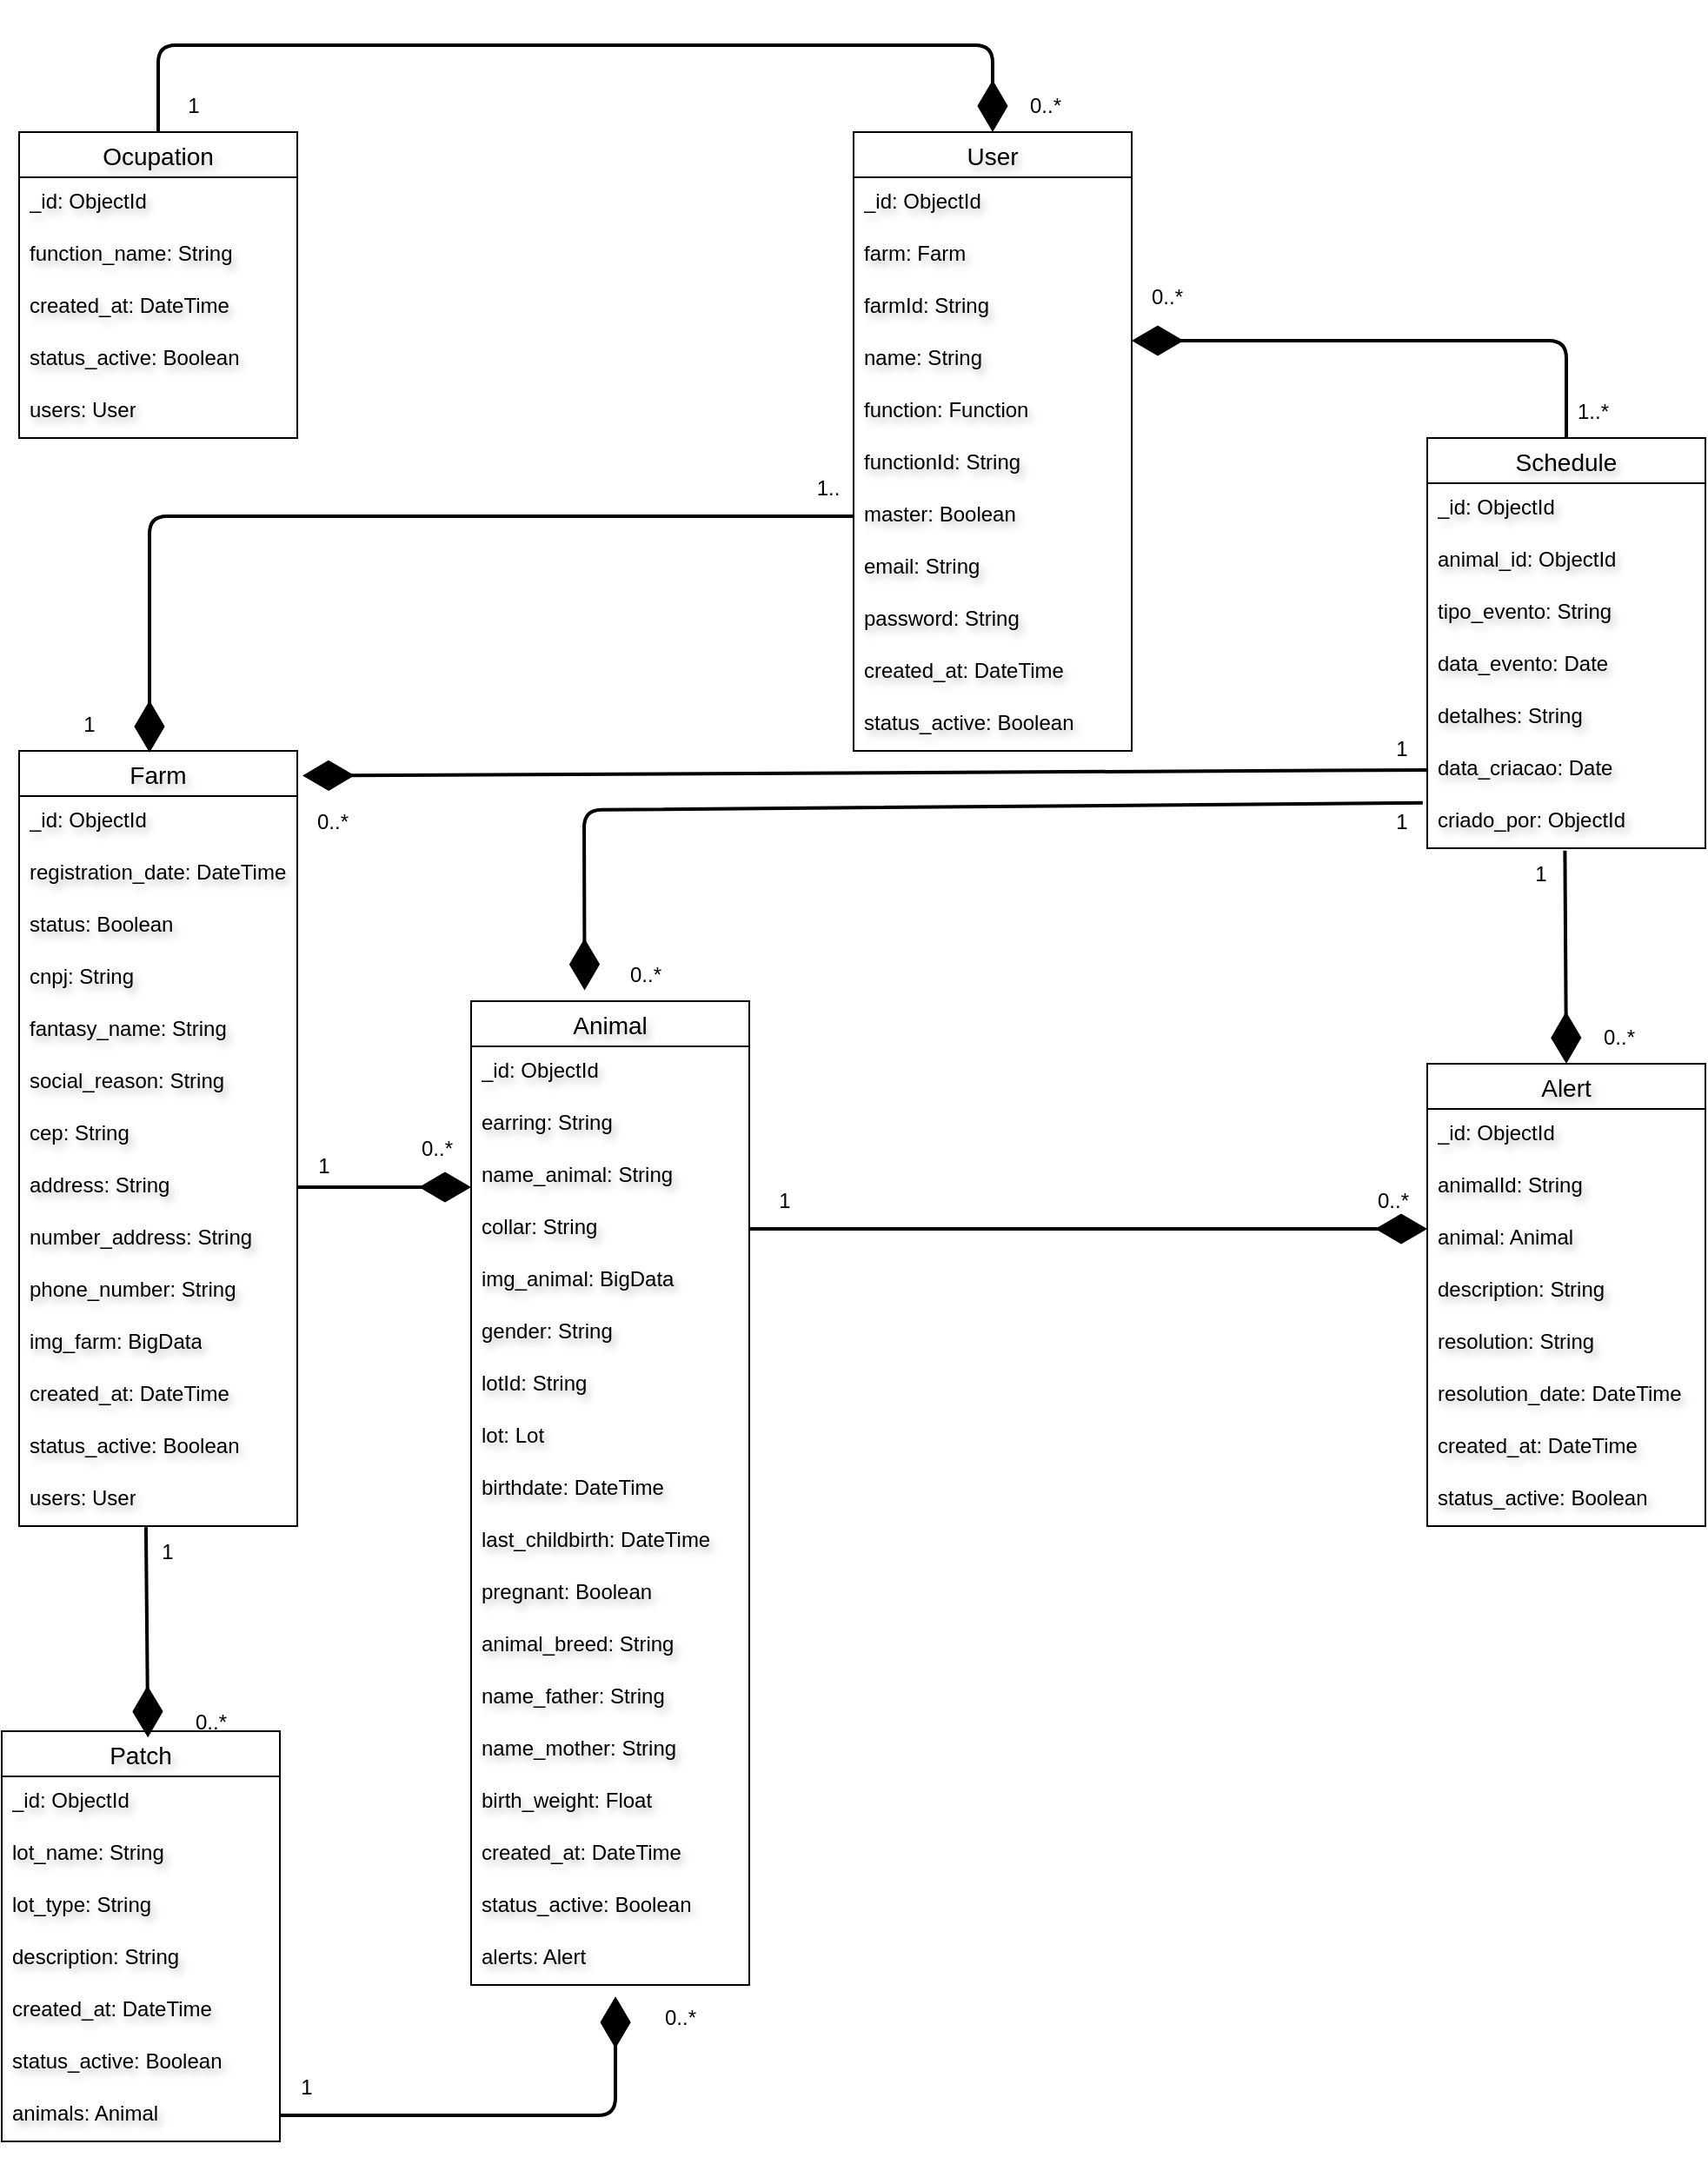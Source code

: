 <mxfile>
    <diagram id="p9DAhjfFWAVZi-SLFgsB" name="Page-1">
        <mxGraphModel dx="2205" dy="637" grid="1" gridSize="10" guides="1" tooltips="1" connect="1" arrows="1" fold="1" page="1" pageScale="1" pageWidth="850" pageHeight="1100" math="0" shadow="0">
            <root>
                <mxCell id="0"/>
                <mxCell id="1" parent="0"/>
                <mxCell id="2" value="User" style="swimlane;fontStyle=0;childLayout=stackLayout;horizontal=1;startSize=26;horizontalStack=0;resizeParent=1;resizeParentMax=0;resizeLast=0;collapsible=1;marginBottom=0;align=center;fontSize=14;textShadow=1;" parent="1" vertex="1">
                    <mxGeometry x="-160" y="90" width="160" height="356" as="geometry">
                        <mxRectangle x="170" y="80" width="70" height="30" as="alternateBounds"/>
                    </mxGeometry>
                </mxCell>
                <mxCell id="3" value="_id: ObjectId" style="text;strokeColor=none;fillColor=none;spacingLeft=4;spacingRight=4;overflow=hidden;rotatable=0;points=[[0,0.5],[1,0.5]];portConstraint=eastwest;fontSize=12;whiteSpace=wrap;html=1;textShadow=1;" parent="2" vertex="1">
                    <mxGeometry y="26" width="160" height="30" as="geometry"/>
                </mxCell>
                <mxCell id="4" value="farm: Farm" style="text;strokeColor=none;fillColor=none;spacingLeft=4;spacingRight=4;overflow=hidden;rotatable=0;points=[[0,0.5],[1,0.5]];portConstraint=eastwest;fontSize=12;whiteSpace=wrap;html=1;textShadow=1;" parent="2" vertex="1">
                    <mxGeometry y="56" width="160" height="30" as="geometry"/>
                </mxCell>
                <mxCell id="72" value="farmId: String" style="text;strokeColor=none;fillColor=none;spacingLeft=4;spacingRight=4;overflow=hidden;rotatable=0;points=[[0,0.5],[1,0.5]];portConstraint=eastwest;fontSize=12;whiteSpace=wrap;html=1;textShadow=1;" parent="2" vertex="1">
                    <mxGeometry y="86" width="160" height="30" as="geometry"/>
                </mxCell>
                <mxCell id="5" value="name: String" style="text;strokeColor=none;fillColor=none;spacingLeft=4;spacingRight=4;overflow=hidden;rotatable=0;points=[[0,0.5],[1,0.5]];portConstraint=eastwest;fontSize=12;whiteSpace=wrap;html=1;textShadow=1;" parent="2" vertex="1">
                    <mxGeometry y="116" width="160" height="30" as="geometry"/>
                </mxCell>
                <mxCell id="6" value="function: Function" style="text;strokeColor=none;fillColor=none;spacingLeft=4;spacingRight=4;overflow=hidden;rotatable=0;points=[[0,0.5],[1,0.5]];portConstraint=eastwest;fontSize=12;whiteSpace=wrap;html=1;textShadow=1;" parent="2" vertex="1">
                    <mxGeometry y="146" width="160" height="30" as="geometry"/>
                </mxCell>
                <mxCell id="73" value="functionId: String" style="text;strokeColor=none;fillColor=none;spacingLeft=4;spacingRight=4;overflow=hidden;rotatable=0;points=[[0,0.5],[1,0.5]];portConstraint=eastwest;fontSize=12;whiteSpace=wrap;html=1;textShadow=1;" parent="2" vertex="1">
                    <mxGeometry y="176" width="160" height="30" as="geometry"/>
                </mxCell>
                <mxCell id="7" value="master: Boolean" style="text;strokeColor=none;fillColor=none;spacingLeft=4;spacingRight=4;overflow=hidden;rotatable=0;points=[[0,0.5],[1,0.5]];portConstraint=eastwest;fontSize=12;whiteSpace=wrap;html=1;textShadow=1;" parent="2" vertex="1">
                    <mxGeometry y="206" width="160" height="30" as="geometry"/>
                </mxCell>
                <mxCell id="8" value="email: String" style="text;strokeColor=none;fillColor=none;spacingLeft=4;spacingRight=4;overflow=hidden;rotatable=0;points=[[0,0.5],[1,0.5]];portConstraint=eastwest;fontSize=12;whiteSpace=wrap;html=1;textShadow=1;" parent="2" vertex="1">
                    <mxGeometry y="236" width="160" height="30" as="geometry"/>
                </mxCell>
                <mxCell id="9" value="password: String" style="text;strokeColor=none;fillColor=none;spacingLeft=4;spacingRight=4;overflow=hidden;rotatable=0;points=[[0,0.5],[1,0.5]];portConstraint=eastwest;fontSize=12;whiteSpace=wrap;html=1;textShadow=1;" parent="2" vertex="1">
                    <mxGeometry y="266" width="160" height="30" as="geometry"/>
                </mxCell>
                <mxCell id="10" value="created_at: DateTime" style="text;strokeColor=none;fillColor=none;spacingLeft=4;spacingRight=4;overflow=hidden;rotatable=0;points=[[0,0.5],[1,0.5]];portConstraint=eastwest;fontSize=12;whiteSpace=wrap;html=1;textShadow=1;" parent="2" vertex="1">
                    <mxGeometry y="296" width="160" height="30" as="geometry"/>
                </mxCell>
                <mxCell id="11" value="status_active: Boolean" style="text;strokeColor=none;fillColor=none;spacingLeft=4;spacingRight=4;overflow=hidden;rotatable=0;points=[[0,0.5],[1,0.5]];portConstraint=eastwest;fontSize=12;whiteSpace=wrap;html=1;textShadow=1;" parent="2" vertex="1">
                    <mxGeometry y="326" width="160" height="30" as="geometry"/>
                </mxCell>
                <mxCell id="12" value="Farm" style="swimlane;fontStyle=0;childLayout=stackLayout;horizontal=1;startSize=26;horizontalStack=0;resizeParent=1;resizeParentMax=0;resizeLast=0;collapsible=1;marginBottom=0;align=center;fontSize=14;textShadow=1;" parent="1" vertex="1">
                    <mxGeometry x="-640" y="446" width="160" height="446" as="geometry"/>
                </mxCell>
                <mxCell id="13" value="_id: ObjectId" style="text;strokeColor=none;fillColor=none;spacingLeft=4;spacingRight=4;overflow=hidden;rotatable=0;points=[[0,0.5],[1,0.5]];portConstraint=eastwest;fontSize=12;whiteSpace=wrap;html=1;textShadow=1;" parent="12" vertex="1">
                    <mxGeometry y="26" width="160" height="30" as="geometry"/>
                </mxCell>
                <mxCell id="14" value="registration_date: DateTime" style="text;strokeColor=none;fillColor=none;spacingLeft=4;spacingRight=4;overflow=hidden;rotatable=0;points=[[0,0.5],[1,0.5]];portConstraint=eastwest;fontSize=12;whiteSpace=wrap;html=1;textShadow=1;" parent="12" vertex="1">
                    <mxGeometry y="56" width="160" height="30" as="geometry"/>
                </mxCell>
                <mxCell id="15" value="status: Boolean" style="text;strokeColor=none;fillColor=none;spacingLeft=4;spacingRight=4;overflow=hidden;rotatable=0;points=[[0,0.5],[1,0.5]];portConstraint=eastwest;fontSize=12;whiteSpace=wrap;html=1;textShadow=1;" parent="12" vertex="1">
                    <mxGeometry y="86" width="160" height="30" as="geometry"/>
                </mxCell>
                <mxCell id="16" value="cnpj: String" style="text;strokeColor=none;fillColor=none;spacingLeft=4;spacingRight=4;overflow=hidden;rotatable=0;points=[[0,0.5],[1,0.5]];portConstraint=eastwest;fontSize=12;whiteSpace=wrap;html=1;textShadow=1;" parent="12" vertex="1">
                    <mxGeometry y="116" width="160" height="30" as="geometry"/>
                </mxCell>
                <mxCell id="17" value="fantasy_name: String" style="text;strokeColor=none;fillColor=none;spacingLeft=4;spacingRight=4;overflow=hidden;rotatable=0;points=[[0,0.5],[1,0.5]];portConstraint=eastwest;fontSize=12;whiteSpace=wrap;html=1;textShadow=1;" parent="12" vertex="1">
                    <mxGeometry y="146" width="160" height="30" as="geometry"/>
                </mxCell>
                <mxCell id="18" value="social_reason: String" style="text;strokeColor=none;fillColor=none;spacingLeft=4;spacingRight=4;overflow=hidden;rotatable=0;points=[[0,0.5],[1,0.5]];portConstraint=eastwest;fontSize=12;whiteSpace=wrap;html=1;textShadow=1;" parent="12" vertex="1">
                    <mxGeometry y="176" width="160" height="30" as="geometry"/>
                </mxCell>
                <mxCell id="19" value="cep: String" style="text;strokeColor=none;fillColor=none;spacingLeft=4;spacingRight=4;overflow=hidden;rotatable=0;points=[[0,0.5],[1,0.5]];portConstraint=eastwest;fontSize=12;whiteSpace=wrap;html=1;textShadow=1;" parent="12" vertex="1">
                    <mxGeometry y="206" width="160" height="30" as="geometry"/>
                </mxCell>
                <mxCell id="20" value="address: String" style="text;strokeColor=none;fillColor=none;spacingLeft=4;spacingRight=4;overflow=hidden;rotatable=0;points=[[0,0.5],[1,0.5]];portConstraint=eastwest;fontSize=12;whiteSpace=wrap;html=1;textShadow=1;" parent="12" vertex="1">
                    <mxGeometry y="236" width="160" height="30" as="geometry"/>
                </mxCell>
                <mxCell id="21" value="number_address: String" style="text;strokeColor=none;fillColor=none;spacingLeft=4;spacingRight=4;overflow=hidden;rotatable=0;points=[[0,0.5],[1,0.5]];portConstraint=eastwest;fontSize=12;whiteSpace=wrap;html=1;textShadow=1;" parent="12" vertex="1">
                    <mxGeometry y="266" width="160" height="30" as="geometry"/>
                </mxCell>
                <mxCell id="22" value="phone_number: String" style="text;strokeColor=none;fillColor=none;spacingLeft=4;spacingRight=4;overflow=hidden;rotatable=0;points=[[0,0.5],[1,0.5]];portConstraint=eastwest;fontSize=12;whiteSpace=wrap;html=1;textShadow=1;" parent="12" vertex="1">
                    <mxGeometry y="296" width="160" height="30" as="geometry"/>
                </mxCell>
                <mxCell id="23" value="img_farm: BigData" style="text;strokeColor=none;fillColor=none;spacingLeft=4;spacingRight=4;overflow=hidden;rotatable=0;points=[[0,0.5],[1,0.5]];portConstraint=eastwest;fontSize=12;whiteSpace=wrap;html=1;textShadow=1;" parent="12" vertex="1">
                    <mxGeometry y="326" width="160" height="30" as="geometry"/>
                </mxCell>
                <mxCell id="24" value="created_at: DateTime" style="text;strokeColor=none;fillColor=none;spacingLeft=4;spacingRight=4;overflow=hidden;rotatable=0;points=[[0,0.5],[1,0.5]];portConstraint=eastwest;fontSize=12;whiteSpace=wrap;html=1;textShadow=1;" parent="12" vertex="1">
                    <mxGeometry y="356" width="160" height="30" as="geometry"/>
                </mxCell>
                <mxCell id="25" value="status_active: Boolean" style="text;strokeColor=none;fillColor=none;spacingLeft=4;spacingRight=4;overflow=hidden;rotatable=0;points=[[0,0.5],[1,0.5]];portConstraint=eastwest;fontSize=12;whiteSpace=wrap;html=1;textShadow=1;" parent="12" vertex="1">
                    <mxGeometry y="386" width="160" height="30" as="geometry"/>
                </mxCell>
                <mxCell id="75" value="users: User" style="text;strokeColor=none;fillColor=none;spacingLeft=4;spacingRight=4;overflow=hidden;rotatable=0;points=[[0,0.5],[1,0.5]];portConstraint=eastwest;fontSize=12;whiteSpace=wrap;html=1;textShadow=1;" parent="12" vertex="1">
                    <mxGeometry y="416" width="160" height="30" as="geometry"/>
                </mxCell>
                <mxCell id="26" value="Animal " style="swimlane;fontStyle=0;childLayout=stackLayout;horizontal=1;startSize=26;horizontalStack=0;resizeParent=1;resizeParentMax=0;resizeLast=0;collapsible=1;marginBottom=0;align=center;fontSize=14;textShadow=1;" parent="1" vertex="1">
                    <mxGeometry x="-380" y="590" width="160" height="566" as="geometry"/>
                </mxCell>
                <mxCell id="27" value="_id: ObjectId" style="text;strokeColor=none;fillColor=none;spacingLeft=4;spacingRight=4;overflow=hidden;rotatable=0;points=[[0,0.5],[1,0.5]];portConstraint=eastwest;fontSize=12;whiteSpace=wrap;html=1;textShadow=1;" parent="26" vertex="1">
                    <mxGeometry y="26" width="160" height="30" as="geometry"/>
                </mxCell>
                <mxCell id="28" value="earring: String" style="text;strokeColor=none;fillColor=none;spacingLeft=4;spacingRight=4;overflow=hidden;rotatable=0;points=[[0,0.5],[1,0.5]];portConstraint=eastwest;fontSize=12;whiteSpace=wrap;html=1;textShadow=1;" parent="26" vertex="1">
                    <mxGeometry y="56" width="160" height="30" as="geometry"/>
                </mxCell>
                <mxCell id="29" value="name_animal: String" style="text;strokeColor=none;fillColor=none;spacingLeft=4;spacingRight=4;overflow=hidden;rotatable=0;points=[[0,0.5],[1,0.5]];portConstraint=eastwest;fontSize=12;whiteSpace=wrap;html=1;textShadow=1;" parent="26" vertex="1">
                    <mxGeometry y="86" width="160" height="30" as="geometry"/>
                </mxCell>
                <mxCell id="30" value="collar: String" style="text;strokeColor=none;fillColor=none;spacingLeft=4;spacingRight=4;overflow=hidden;rotatable=0;points=[[0,0.5],[1,0.5]];portConstraint=eastwest;fontSize=12;whiteSpace=wrap;html=1;textShadow=1;" parent="26" vertex="1">
                    <mxGeometry y="116" width="160" height="30" as="geometry"/>
                </mxCell>
                <mxCell id="31" value="img_animal: BigData" style="text;strokeColor=none;fillColor=none;spacingLeft=4;spacingRight=4;overflow=hidden;rotatable=0;points=[[0,0.5],[1,0.5]];portConstraint=eastwest;fontSize=12;whiteSpace=wrap;html=1;textShadow=1;" parent="26" vertex="1">
                    <mxGeometry y="146" width="160" height="30" as="geometry"/>
                </mxCell>
                <mxCell id="32" value="gender: String" style="text;strokeColor=none;fillColor=none;spacingLeft=4;spacingRight=4;overflow=hidden;rotatable=0;points=[[0,0.5],[1,0.5]];portConstraint=eastwest;fontSize=12;whiteSpace=wrap;html=1;textShadow=1;" parent="26" vertex="1">
                    <mxGeometry y="176" width="160" height="30" as="geometry"/>
                </mxCell>
                <mxCell id="77" value="lotId: String" style="text;strokeColor=none;fillColor=none;spacingLeft=4;spacingRight=4;overflow=hidden;rotatable=0;points=[[0,0.5],[1,0.5]];portConstraint=eastwest;fontSize=12;whiteSpace=wrap;html=1;textShadow=1;" parent="26" vertex="1">
                    <mxGeometry y="206" width="160" height="30" as="geometry"/>
                </mxCell>
                <mxCell id="33" value="lot: Lot" style="text;strokeColor=none;fillColor=none;spacingLeft=4;spacingRight=4;overflow=hidden;rotatable=0;points=[[0,0.5],[1,0.5]];portConstraint=eastwest;fontSize=12;whiteSpace=wrap;html=1;textShadow=1;" parent="26" vertex="1">
                    <mxGeometry y="236" width="160" height="30" as="geometry"/>
                </mxCell>
                <mxCell id="34" value="birthdate: DateTime" style="text;strokeColor=none;fillColor=none;spacingLeft=4;spacingRight=4;overflow=hidden;rotatable=0;points=[[0,0.5],[1,0.5]];portConstraint=eastwest;fontSize=12;whiteSpace=wrap;html=1;textShadow=1;" parent="26" vertex="1">
                    <mxGeometry y="266" width="160" height="30" as="geometry"/>
                </mxCell>
                <mxCell id="35" value="last_childbirth: DateTime" style="text;strokeColor=none;fillColor=none;spacingLeft=4;spacingRight=4;overflow=hidden;rotatable=0;points=[[0,0.5],[1,0.5]];portConstraint=eastwest;fontSize=12;whiteSpace=wrap;html=1;textShadow=1;" parent="26" vertex="1">
                    <mxGeometry y="296" width="160" height="30" as="geometry"/>
                </mxCell>
                <mxCell id="36" value="pregnant: Boolean" style="text;strokeColor=none;fillColor=none;spacingLeft=4;spacingRight=4;overflow=hidden;rotatable=0;points=[[0,0.5],[1,0.5]];portConstraint=eastwest;fontSize=12;whiteSpace=wrap;html=1;textShadow=1;" parent="26" vertex="1">
                    <mxGeometry y="326" width="160" height="30" as="geometry"/>
                </mxCell>
                <mxCell id="37" value="animal_breed: String" style="text;strokeColor=none;fillColor=none;spacingLeft=4;spacingRight=4;overflow=hidden;rotatable=0;points=[[0,0.5],[1,0.5]];portConstraint=eastwest;fontSize=12;whiteSpace=wrap;html=1;textShadow=1;" parent="26" vertex="1">
                    <mxGeometry y="356" width="160" height="30" as="geometry"/>
                </mxCell>
                <mxCell id="38" value="name_father: String" style="text;strokeColor=none;fillColor=none;spacingLeft=4;spacingRight=4;overflow=hidden;rotatable=0;points=[[0,0.5],[1,0.5]];portConstraint=eastwest;fontSize=12;whiteSpace=wrap;html=1;textShadow=1;" parent="26" vertex="1">
                    <mxGeometry y="386" width="160" height="30" as="geometry"/>
                </mxCell>
                <mxCell id="39" value="name_mother: String" style="text;strokeColor=none;fillColor=none;spacingLeft=4;spacingRight=4;overflow=hidden;rotatable=0;points=[[0,0.5],[1,0.5]];portConstraint=eastwest;fontSize=12;whiteSpace=wrap;html=1;textShadow=1;" parent="26" vertex="1">
                    <mxGeometry y="416" width="160" height="30" as="geometry"/>
                </mxCell>
                <mxCell id="40" value="birth_weight: Float" style="text;strokeColor=none;fillColor=none;spacingLeft=4;spacingRight=4;overflow=hidden;rotatable=0;points=[[0,0.5],[1,0.5]];portConstraint=eastwest;fontSize=12;whiteSpace=wrap;html=1;textShadow=1;" parent="26" vertex="1">
                    <mxGeometry y="446" width="160" height="30" as="geometry"/>
                </mxCell>
                <mxCell id="42" value="created_at: DateTime" style="text;strokeColor=none;fillColor=none;spacingLeft=4;spacingRight=4;overflow=hidden;rotatable=0;points=[[0,0.5],[1,0.5]];portConstraint=eastwest;fontSize=12;whiteSpace=wrap;html=1;textShadow=1;" parent="26" vertex="1">
                    <mxGeometry y="476" width="160" height="30" as="geometry"/>
                </mxCell>
                <mxCell id="43" value="status_active: Boolean" style="text;strokeColor=none;fillColor=none;spacingLeft=4;spacingRight=4;overflow=hidden;rotatable=0;points=[[0,0.5],[1,0.5]];portConstraint=eastwest;fontSize=12;whiteSpace=wrap;html=1;textShadow=1;" parent="26" vertex="1">
                    <mxGeometry y="506" width="160" height="30" as="geometry"/>
                </mxCell>
                <mxCell id="78" value="alerts: Alert" style="text;strokeColor=none;fillColor=none;spacingLeft=4;spacingRight=4;overflow=hidden;rotatable=0;points=[[0,0.5],[1,0.5]];portConstraint=eastwest;fontSize=12;whiteSpace=wrap;html=1;textShadow=1;" parent="26" vertex="1">
                    <mxGeometry y="536" width="160" height="30" as="geometry"/>
                </mxCell>
                <mxCell id="44" value="Alert" style="swimlane;fontStyle=0;childLayout=stackLayout;horizontal=1;startSize=26;horizontalStack=0;resizeParent=1;resizeParentMax=0;resizeLast=0;collapsible=1;marginBottom=0;align=center;fontSize=14;textShadow=1;" parent="1" vertex="1">
                    <mxGeometry x="170" y="626" width="160" height="266" as="geometry"/>
                </mxCell>
                <mxCell id="45" value="_id: ObjectId" style="text;strokeColor=none;fillColor=none;spacingLeft=4;spacingRight=4;overflow=hidden;rotatable=0;points=[[0,0.5],[1,0.5]];portConstraint=eastwest;fontSize=12;whiteSpace=wrap;html=1;textShadow=1;" parent="44" vertex="1">
                    <mxGeometry y="26" width="160" height="30" as="geometry"/>
                </mxCell>
                <mxCell id="79" value="animalId: String" style="text;strokeColor=none;fillColor=none;spacingLeft=4;spacingRight=4;overflow=hidden;rotatable=0;points=[[0,0.5],[1,0.5]];portConstraint=eastwest;fontSize=12;whiteSpace=wrap;html=1;textShadow=1;" parent="44" vertex="1">
                    <mxGeometry y="56" width="160" height="30" as="geometry"/>
                </mxCell>
                <mxCell id="46" value="animal: Animal" style="text;strokeColor=none;fillColor=none;spacingLeft=4;spacingRight=4;overflow=hidden;rotatable=0;points=[[0,0.5],[1,0.5]];portConstraint=eastwest;fontSize=12;whiteSpace=wrap;html=1;textShadow=1;" parent="44" vertex="1">
                    <mxGeometry y="86" width="160" height="30" as="geometry"/>
                </mxCell>
                <mxCell id="47" value="description: String" style="text;strokeColor=none;fillColor=none;spacingLeft=4;spacingRight=4;overflow=hidden;rotatable=0;points=[[0,0.5],[1,0.5]];portConstraint=eastwest;fontSize=12;whiteSpace=wrap;html=1;textShadow=1;" parent="44" vertex="1">
                    <mxGeometry y="116" width="160" height="30" as="geometry"/>
                </mxCell>
                <mxCell id="70" value="resolution: String" style="text;strokeColor=none;fillColor=none;spacingLeft=4;spacingRight=4;overflow=hidden;rotatable=0;points=[[0,0.5],[1,0.5]];portConstraint=eastwest;fontSize=12;whiteSpace=wrap;html=1;textShadow=1;" parent="44" vertex="1">
                    <mxGeometry y="146" width="160" height="30" as="geometry"/>
                </mxCell>
                <mxCell id="71" value="resolution_date: DateTime" style="text;strokeColor=none;fillColor=none;spacingLeft=4;spacingRight=4;overflow=hidden;rotatable=0;points=[[0,0.5],[1,0.5]];portConstraint=eastwest;fontSize=12;whiteSpace=wrap;html=1;textShadow=1;" parent="44" vertex="1">
                    <mxGeometry y="176" width="160" height="30" as="geometry"/>
                </mxCell>
                <mxCell id="48" value="created_at: DateTime" style="text;strokeColor=none;fillColor=none;spacingLeft=4;spacingRight=4;overflow=hidden;rotatable=0;points=[[0,0.5],[1,0.5]];portConstraint=eastwest;fontSize=12;whiteSpace=wrap;html=1;textShadow=1;" parent="44" vertex="1">
                    <mxGeometry y="206" width="160" height="30" as="geometry"/>
                </mxCell>
                <mxCell id="49" value="status_active: Boolean" style="text;strokeColor=none;fillColor=none;spacingLeft=4;spacingRight=4;overflow=hidden;rotatable=0;points=[[0,0.5],[1,0.5]];portConstraint=eastwest;fontSize=12;whiteSpace=wrap;html=1;textShadow=1;" parent="44" vertex="1">
                    <mxGeometry y="236" width="160" height="30" as="geometry"/>
                </mxCell>
                <mxCell id="50" value="Schedule" style="swimlane;fontStyle=0;childLayout=stackLayout;horizontal=1;startSize=26;horizontalStack=0;resizeParent=1;resizeParentMax=0;resizeLast=0;collapsible=1;marginBottom=0;align=center;fontSize=14;textShadow=1;" parent="1" vertex="1">
                    <mxGeometry x="170" y="266" width="160" height="236" as="geometry"/>
                </mxCell>
                <mxCell id="51" value="_id: ObjectId" style="text;strokeColor=none;fillColor=none;spacingLeft=4;spacingRight=4;overflow=hidden;rotatable=0;points=[[0,0.5],[1,0.5]];portConstraint=eastwest;fontSize=12;whiteSpace=wrap;html=1;textShadow=1;" parent="50" vertex="1">
                    <mxGeometry y="26" width="160" height="30" as="geometry"/>
                </mxCell>
                <mxCell id="52" value="animal_id: ObjectId" style="text;strokeColor=none;fillColor=none;spacingLeft=4;spacingRight=4;overflow=hidden;rotatable=0;points=[[0,0.5],[1,0.5]];portConstraint=eastwest;fontSize=12;whiteSpace=wrap;html=1;textShadow=1;" parent="50" vertex="1">
                    <mxGeometry y="56" width="160" height="30" as="geometry"/>
                </mxCell>
                <mxCell id="53" value="tipo_evento: String" style="text;strokeColor=none;fillColor=none;spacingLeft=4;spacingRight=4;overflow=hidden;rotatable=0;points=[[0,0.5],[1,0.5]];portConstraint=eastwest;fontSize=12;whiteSpace=wrap;html=1;textShadow=1;" parent="50" vertex="1">
                    <mxGeometry y="86" width="160" height="30" as="geometry"/>
                </mxCell>
                <mxCell id="54" value="data_evento: Date" style="text;strokeColor=none;fillColor=none;spacingLeft=4;spacingRight=4;overflow=hidden;rotatable=0;points=[[0,0.5],[1,0.5]];portConstraint=eastwest;fontSize=12;whiteSpace=wrap;html=1;textShadow=1;" parent="50" vertex="1">
                    <mxGeometry y="116" width="160" height="30" as="geometry"/>
                </mxCell>
                <mxCell id="55" value="detalhes: String" style="text;strokeColor=none;fillColor=none;spacingLeft=4;spacingRight=4;overflow=hidden;rotatable=0;points=[[0,0.5],[1,0.5]];portConstraint=eastwest;fontSize=12;whiteSpace=wrap;html=1;textShadow=1;" parent="50" vertex="1">
                    <mxGeometry y="146" width="160" height="30" as="geometry"/>
                </mxCell>
                <mxCell id="56" value="data_criacao: Date" style="text;strokeColor=none;fillColor=none;spacingLeft=4;spacingRight=4;overflow=hidden;rotatable=0;points=[[0,0.5],[1,0.5]];portConstraint=eastwest;fontSize=12;whiteSpace=wrap;html=1;textShadow=1;" parent="50" vertex="1">
                    <mxGeometry y="176" width="160" height="30" as="geometry"/>
                </mxCell>
                <mxCell id="57" value="criado_por: ObjectId" style="text;strokeColor=none;fillColor=none;spacingLeft=4;spacingRight=4;overflow=hidden;rotatable=0;points=[[0,0.5],[1,0.5]];portConstraint=eastwest;fontSize=12;whiteSpace=wrap;html=1;textShadow=1;" parent="50" vertex="1">
                    <mxGeometry y="206" width="160" height="30" as="geometry"/>
                </mxCell>
                <mxCell id="58" value="Ocupation" style="swimlane;fontStyle=0;childLayout=stackLayout;horizontal=1;startSize=26;horizontalStack=0;resizeParent=1;resizeParentMax=0;resizeLast=0;collapsible=1;marginBottom=0;align=center;fontSize=14;textShadow=1;" parent="1" vertex="1">
                    <mxGeometry x="-640" y="90" width="160" height="176" as="geometry">
                        <mxRectangle x="170" y="80" width="70" height="30" as="alternateBounds"/>
                    </mxGeometry>
                </mxCell>
                <mxCell id="59" value="_id: ObjectId" style="text;strokeColor=none;fillColor=none;spacingLeft=4;spacingRight=4;overflow=hidden;rotatable=0;points=[[0,0.5],[1,0.5]];portConstraint=eastwest;fontSize=12;whiteSpace=wrap;html=1;textShadow=1;" parent="58" vertex="1">
                    <mxGeometry y="26" width="160" height="30" as="geometry"/>
                </mxCell>
                <mxCell id="60" value="function_name: String" style="text;strokeColor=none;fillColor=none;spacingLeft=4;spacingRight=4;overflow=hidden;rotatable=0;points=[[0,0.5],[1,0.5]];portConstraint=eastwest;fontSize=12;whiteSpace=wrap;html=1;textShadow=1;" parent="58" vertex="1">
                    <mxGeometry y="56" width="160" height="30" as="geometry"/>
                </mxCell>
                <mxCell id="61" value="created_at: DateTime" style="text;strokeColor=none;fillColor=none;spacingLeft=4;spacingRight=4;overflow=hidden;rotatable=0;points=[[0,0.5],[1,0.5]];portConstraint=eastwest;fontSize=12;whiteSpace=wrap;html=1;textShadow=1;" parent="58" vertex="1">
                    <mxGeometry y="86" width="160" height="30" as="geometry"/>
                </mxCell>
                <mxCell id="62" value="status_active: Boolean" style="text;strokeColor=none;fillColor=none;spacingLeft=4;spacingRight=4;overflow=hidden;rotatable=0;points=[[0,0.5],[1,0.5]];portConstraint=eastwest;fontSize=12;whiteSpace=wrap;html=1;textShadow=1;" parent="58" vertex="1">
                    <mxGeometry y="116" width="160" height="30" as="geometry"/>
                </mxCell>
                <mxCell id="74" value="users: User" style="text;strokeColor=none;fillColor=none;spacingLeft=4;spacingRight=4;overflow=hidden;rotatable=0;points=[[0,0.5],[1,0.5]];portConstraint=eastwest;fontSize=12;whiteSpace=wrap;html=1;textShadow=1;" parent="58" vertex="1">
                    <mxGeometry y="146" width="160" height="30" as="geometry"/>
                </mxCell>
                <mxCell id="63" value="Patch" style="swimlane;fontStyle=0;childLayout=stackLayout;horizontal=1;startSize=26;horizontalStack=0;resizeParent=1;resizeParentMax=0;resizeLast=0;collapsible=1;marginBottom=0;align=center;fontSize=14;textShadow=1;" parent="1" vertex="1">
                    <mxGeometry x="-650" y="1010" width="160" height="236" as="geometry">
                        <mxRectangle x="170" y="80" width="70" height="30" as="alternateBounds"/>
                    </mxGeometry>
                </mxCell>
                <mxCell id="64" value="_id: ObjectId" style="text;strokeColor=none;fillColor=none;spacingLeft=4;spacingRight=4;overflow=hidden;rotatable=0;points=[[0,0.5],[1,0.5]];portConstraint=eastwest;fontSize=12;whiteSpace=wrap;html=1;textShadow=1;" parent="63" vertex="1">
                    <mxGeometry y="26" width="160" height="30" as="geometry"/>
                </mxCell>
                <mxCell id="65" value="lot_name: String" style="text;strokeColor=none;fillColor=none;spacingLeft=4;spacingRight=4;overflow=hidden;rotatable=0;points=[[0,0.5],[1,0.5]];portConstraint=eastwest;fontSize=12;whiteSpace=wrap;html=1;textShadow=1;" parent="63" vertex="1">
                    <mxGeometry y="56" width="160" height="30" as="geometry"/>
                </mxCell>
                <mxCell id="66" value="lot_type: String" style="text;strokeColor=none;fillColor=none;spacingLeft=4;spacingRight=4;overflow=hidden;rotatable=0;points=[[0,0.5],[1,0.5]];portConstraint=eastwest;fontSize=12;whiteSpace=wrap;html=1;textShadow=1;" parent="63" vertex="1">
                    <mxGeometry y="86" width="160" height="30" as="geometry"/>
                </mxCell>
                <mxCell id="67" value="description: String" style="text;strokeColor=none;fillColor=none;spacingLeft=4;spacingRight=4;overflow=hidden;rotatable=0;points=[[0,0.5],[1,0.5]];portConstraint=eastwest;fontSize=12;whiteSpace=wrap;html=1;textShadow=1;" parent="63" vertex="1">
                    <mxGeometry y="116" width="160" height="30" as="geometry"/>
                </mxCell>
                <mxCell id="68" value="created_at: DateTime" style="text;strokeColor=none;fillColor=none;spacingLeft=4;spacingRight=4;overflow=hidden;rotatable=0;points=[[0,0.5],[1,0.5]];portConstraint=eastwest;fontSize=12;whiteSpace=wrap;html=1;textShadow=1;" parent="63" vertex="1">
                    <mxGeometry y="146" width="160" height="30" as="geometry"/>
                </mxCell>
                <mxCell id="69" value="status_active: Boolean" style="text;strokeColor=none;fillColor=none;spacingLeft=4;spacingRight=4;overflow=hidden;rotatable=0;points=[[0,0.5],[1,0.5]];portConstraint=eastwest;fontSize=12;whiteSpace=wrap;html=1;textShadow=1;" parent="63" vertex="1">
                    <mxGeometry y="176" width="160" height="30" as="geometry"/>
                </mxCell>
                <mxCell id="76" value="animals: Animal" style="text;strokeColor=none;fillColor=none;spacingLeft=4;spacingRight=4;overflow=hidden;rotatable=0;points=[[0,0.5],[1,0.5]];portConstraint=eastwest;fontSize=12;whiteSpace=wrap;html=1;textShadow=1;" parent="63" vertex="1">
                    <mxGeometry y="206" width="160" height="30" as="geometry"/>
                </mxCell>
                <mxCell id="106" value="" style="endArrow=diamondThin;endFill=1;endSize=24;html=1;strokeWidth=2;entryX=0.5;entryY=0;entryDx=0;entryDy=0;exitX=0.495;exitY=1.047;exitDx=0;exitDy=0;exitPerimeter=0;" parent="1" source="57" target="44" edge="1">
                    <mxGeometry width="160" relative="1" as="geometry">
                        <mxPoint x="230" y="570" as="sourcePoint"/>
                        <mxPoint x="390" y="570" as="targetPoint"/>
                    </mxGeometry>
                </mxCell>
                <mxCell id="107" value="0..*" style="text;html=1;align=center;verticalAlign=middle;resizable=0;points=[];autosize=1;strokeColor=none;fillColor=none;" parent="1" vertex="1">
                    <mxGeometry x="260" y="596" width="40" height="30" as="geometry"/>
                </mxCell>
                <mxCell id="108" value="0..*" style="text;html=1;align=center;verticalAlign=middle;resizable=0;points=[];autosize=1;strokeColor=none;fillColor=none;" parent="1" vertex="1">
                    <mxGeometry x="130" y="690" width="40" height="30" as="geometry"/>
                </mxCell>
                <mxCell id="109" value="0..*" style="text;html=1;align=center;verticalAlign=middle;resizable=0;points=[];autosize=1;strokeColor=none;fillColor=none;" parent="1" vertex="1">
                    <mxGeometry y="170" width="40" height="30" as="geometry"/>
                </mxCell>
                <mxCell id="110" value="0..*" style="text;html=1;align=center;verticalAlign=middle;resizable=0;points=[];autosize=1;strokeColor=none;fillColor=none;" parent="1" vertex="1">
                    <mxGeometry x="-70" y="60" width="40" height="30" as="geometry"/>
                </mxCell>
                <mxCell id="112" value="1" style="text;html=1;align=center;verticalAlign=middle;resizable=0;points=[];autosize=1;strokeColor=none;fillColor=none;" parent="1" vertex="1">
                    <mxGeometry x="-615" y="416" width="30" height="30" as="geometry"/>
                </mxCell>
                <mxCell id="113" value="0..*" style="text;html=1;align=center;verticalAlign=middle;resizable=0;points=[];autosize=1;strokeColor=none;fillColor=none;" parent="1" vertex="1">
                    <mxGeometry x="-480" y="472" width="40" height="30" as="geometry"/>
                </mxCell>
                <mxCell id="116" value="0..*" style="text;html=1;align=center;verticalAlign=middle;resizable=0;points=[];autosize=1;strokeColor=none;fillColor=none;" parent="1" vertex="1">
                    <mxGeometry x="-280" y="1160" width="40" height="30" as="geometry"/>
                </mxCell>
                <mxCell id="117" value="0..*" style="text;html=1;align=center;verticalAlign=middle;resizable=0;points=[];autosize=1;strokeColor=none;fillColor=none;" parent="1" vertex="1">
                    <mxGeometry x="-300" y="560" width="40" height="30" as="geometry"/>
                </mxCell>
                <mxCell id="118" value="" style="endArrow=diamondThin;endFill=1;endSize=24;html=1;strokeWidth=2;exitX=0.5;exitY=0;exitDx=0;exitDy=0;" parent="1" source="50" edge="1">
                    <mxGeometry width="160" relative="1" as="geometry">
                        <mxPoint x="-20" y="340" as="sourcePoint"/>
                        <mxPoint y="210" as="targetPoint"/>
                        <Array as="points">
                            <mxPoint x="250" y="210"/>
                        </Array>
                    </mxGeometry>
                </mxCell>
                <mxCell id="119" value="" style="endArrow=diamondThin;endFill=1;endSize=24;html=1;strokeWidth=2;entryX=0.5;entryY=0;entryDx=0;entryDy=0;exitX=0.5;exitY=0;exitDx=0;exitDy=0;" parent="1" source="58" target="2" edge="1">
                    <mxGeometry width="160" relative="1" as="geometry">
                        <mxPoint x="-270" y="340" as="sourcePoint"/>
                        <mxPoint x="-110" y="340" as="targetPoint"/>
                        <Array as="points">
                            <mxPoint x="-560" y="40"/>
                            <mxPoint x="-320" y="40"/>
                            <mxPoint x="-80" y="40"/>
                        </Array>
                    </mxGeometry>
                </mxCell>
                <mxCell id="123" value="" style="endArrow=diamondThin;endFill=1;endSize=24;html=1;strokeWidth=2;exitX=0;exitY=0.5;exitDx=0;exitDy=0;" parent="1" source="7" edge="1">
                    <mxGeometry width="160" relative="1" as="geometry">
                        <mxPoint x="-270" y="340" as="sourcePoint"/>
                        <mxPoint x="-565" y="447" as="targetPoint"/>
                        <Array as="points">
                            <mxPoint x="-565" y="311"/>
                        </Array>
                    </mxGeometry>
                </mxCell>
                <mxCell id="124" value="" style="endArrow=diamondThin;endFill=1;endSize=24;html=1;strokeWidth=2;exitX=1;exitY=0.5;exitDx=0;exitDy=0;" parent="1" source="20" edge="1">
                    <mxGeometry width="160" relative="1" as="geometry">
                        <mxPoint x="-270" y="670" as="sourcePoint"/>
                        <mxPoint x="-380" y="697" as="targetPoint"/>
                    </mxGeometry>
                </mxCell>
                <mxCell id="125" value="0..*" style="text;html=1;align=center;verticalAlign=middle;resizable=0;points=[];autosize=1;strokeColor=none;fillColor=none;" parent="1" vertex="1">
                    <mxGeometry x="-420" y="660" width="40" height="30" as="geometry"/>
                </mxCell>
                <mxCell id="127" value="" style="endArrow=diamondThin;endFill=1;endSize=24;html=1;strokeWidth=2;exitX=0.456;exitY=1.019;exitDx=0;exitDy=0;exitPerimeter=0;entryX=0.103;entryY=1.122;entryDx=0;entryDy=0;entryPerimeter=0;" parent="1" source="75" edge="1">
                    <mxGeometry width="160" relative="1" as="geometry">
                        <mxPoint x="-460" y="1170" as="sourcePoint"/>
                        <mxPoint x="-565.88" y="1013.66" as="targetPoint"/>
                    </mxGeometry>
                </mxCell>
                <mxCell id="128" value="0..*" style="text;html=1;align=center;verticalAlign=middle;resizable=0;points=[];autosize=1;strokeColor=none;fillColor=none;" parent="1" vertex="1">
                    <mxGeometry x="-550" y="990" width="40" height="30" as="geometry"/>
                </mxCell>
                <mxCell id="130" value="" style="endArrow=diamondThin;endFill=1;endSize=24;html=1;strokeWidth=2;exitX=1;exitY=0.5;exitDx=0;exitDy=0;entryX=0.519;entryY=1.219;entryDx=0;entryDy=0;entryPerimeter=0;" parent="1" source="76" target="78" edge="1">
                    <mxGeometry width="160" relative="1" as="geometry">
                        <mxPoint x="-460" y="1170" as="sourcePoint"/>
                        <mxPoint x="-300" y="1170" as="targetPoint"/>
                        <Array as="points">
                            <mxPoint x="-297" y="1231"/>
                        </Array>
                    </mxGeometry>
                </mxCell>
                <mxCell id="133" value="" style="endArrow=diamondThin;endFill=1;endSize=24;html=1;strokeWidth=2;exitX=1;exitY=0.5;exitDx=0;exitDy=0;" parent="1" source="30" edge="1">
                    <mxGeometry width="160" relative="1" as="geometry">
                        <mxPoint x="-10" y="670" as="sourcePoint"/>
                        <mxPoint x="170" y="721" as="targetPoint"/>
                    </mxGeometry>
                </mxCell>
                <mxCell id="134" value="" style="endArrow=diamondThin;endFill=1;endSize=24;html=1;strokeWidth=2;exitX=-0.016;exitY=0.13;exitDx=0;exitDy=0;exitPerimeter=0;entryX=0.408;entryY=-0.011;entryDx=0;entryDy=0;entryPerimeter=0;" parent="1" source="57" target="26" edge="1">
                    <mxGeometry width="160" relative="1" as="geometry">
                        <mxPoint x="-10" y="670" as="sourcePoint"/>
                        <mxPoint x="150" y="670" as="targetPoint"/>
                        <Array as="points">
                            <mxPoint x="-315" y="480"/>
                        </Array>
                    </mxGeometry>
                </mxCell>
                <mxCell id="135" value="" style="endArrow=diamondThin;endFill=1;endSize=24;html=1;strokeWidth=2;exitX=0;exitY=0.5;exitDx=0;exitDy=0;entryX=1.019;entryY=0.032;entryDx=0;entryDy=0;entryPerimeter=0;" parent="1" source="56" target="12" edge="1">
                    <mxGeometry width="160" relative="1" as="geometry">
                        <mxPoint x="-240" y="670" as="sourcePoint"/>
                        <mxPoint x="-80" y="670" as="targetPoint"/>
                    </mxGeometry>
                </mxCell>
                <mxCell id="136" value="1" style="text;html=1;align=center;verticalAlign=middle;resizable=0;points=[];autosize=1;strokeColor=none;fillColor=none;" parent="1" vertex="1">
                    <mxGeometry x="-555" y="60" width="30" height="30" as="geometry"/>
                </mxCell>
                <mxCell id="138" value="1.." style="text;html=1;align=center;verticalAlign=middle;resizable=0;points=[];autosize=1;strokeColor=none;fillColor=none;" parent="1" vertex="1">
                    <mxGeometry x="-195" y="280" width="40" height="30" as="geometry"/>
                </mxCell>
                <mxCell id="140" value="1" style="text;html=1;align=center;verticalAlign=middle;resizable=0;points=[];autosize=1;strokeColor=none;fillColor=none;" parent="1" vertex="1">
                    <mxGeometry x="-480" y="670" width="30" height="30" as="geometry"/>
                </mxCell>
                <mxCell id="141" value="1" style="text;html=1;align=center;verticalAlign=middle;resizable=0;points=[];autosize=1;strokeColor=none;fillColor=none;" parent="1" vertex="1">
                    <mxGeometry x="-570" y="892" width="30" height="30" as="geometry"/>
                </mxCell>
                <mxCell id="143" value="1" style="text;html=1;align=center;verticalAlign=middle;resizable=0;points=[];autosize=1;strokeColor=none;fillColor=none;" parent="1" vertex="1">
                    <mxGeometry x="-490" y="1200" width="30" height="30" as="geometry"/>
                </mxCell>
                <mxCell id="144" value="1" style="text;html=1;align=center;verticalAlign=middle;resizable=0;points=[];autosize=1;strokeColor=none;fillColor=none;" parent="1" vertex="1">
                    <mxGeometry x="-215" y="690" width="30" height="30" as="geometry"/>
                </mxCell>
                <mxCell id="146" value="1" style="text;html=1;align=center;verticalAlign=middle;resizable=0;points=[];autosize=1;strokeColor=none;fillColor=none;" parent="1" vertex="1">
                    <mxGeometry x="220" y="502" width="30" height="30" as="geometry"/>
                </mxCell>
                <mxCell id="147" value="1" style="text;html=1;align=center;verticalAlign=middle;resizable=0;points=[];autosize=1;strokeColor=none;fillColor=none;" parent="1" vertex="1">
                    <mxGeometry x="140" y="472" width="30" height="30" as="geometry"/>
                </mxCell>
                <mxCell id="148" value="1" style="text;html=1;align=center;verticalAlign=middle;resizable=0;points=[];autosize=1;strokeColor=none;fillColor=none;" parent="1" vertex="1">
                    <mxGeometry x="140" y="430" width="30" height="30" as="geometry"/>
                </mxCell>
                <mxCell id="149" value="1..*" style="text;html=1;align=center;verticalAlign=middle;resizable=0;points=[];autosize=1;strokeColor=none;fillColor=none;" parent="1" vertex="1">
                    <mxGeometry x="245" y="236" width="40" height="30" as="geometry"/>
                </mxCell>
            </root>
        </mxGraphModel>
    </diagram>
</mxfile>